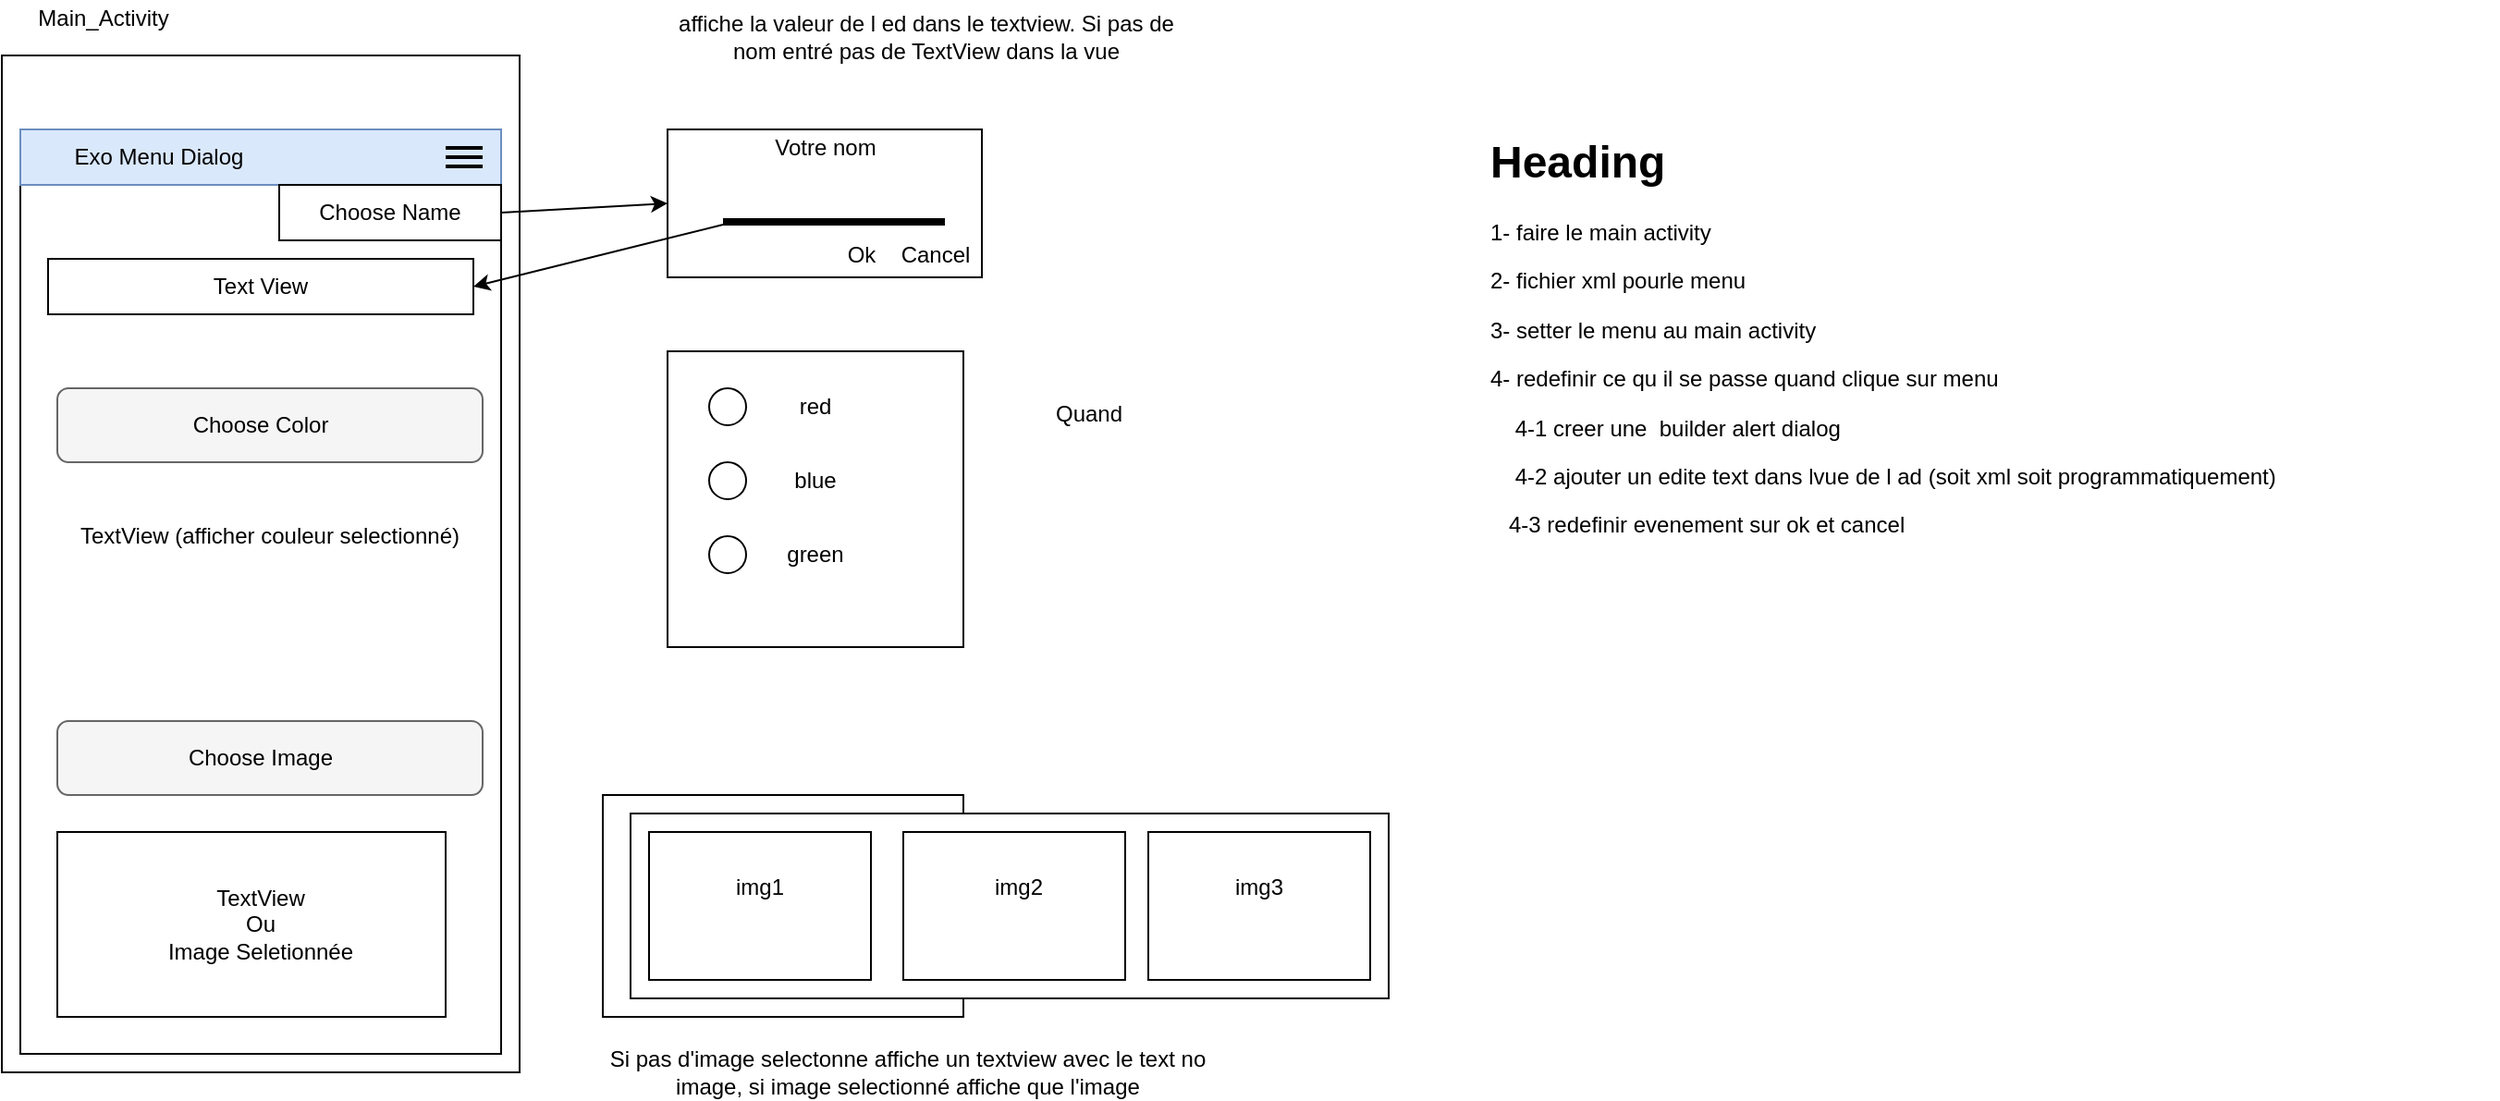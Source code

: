 <mxfile version="14.6.13" type="device"><diagram id="qKYciH_0tpMx4yyxgg5E" name="Page-1"><mxGraphModel dx="919" dy="561" grid="1" gridSize="10" guides="1" tooltips="1" connect="1" arrows="1" fold="1" page="0" pageScale="1" pageWidth="1169" pageHeight="1654" math="0" shadow="0"><root><mxCell id="0"/><mxCell id="1" parent="0"/><mxCell id="uBeoM1r_BeSPzZLG_bO7-1" value="" style="rounded=0;whiteSpace=wrap;html=1;" parent="1" vertex="1"><mxGeometry x="120" y="80" width="280" height="550" as="geometry"/></mxCell><mxCell id="uBeoM1r_BeSPzZLG_bO7-5" value="" style="rounded=0;whiteSpace=wrap;html=1;" parent="1" vertex="1"><mxGeometry x="130" y="120" width="260" height="500" as="geometry"/></mxCell><mxCell id="uBeoM1r_BeSPzZLG_bO7-12" value="Main_Activity" style="text;html=1;strokeColor=none;fillColor=none;align=center;verticalAlign=middle;whiteSpace=wrap;rounded=0;" parent="1" vertex="1"><mxGeometry x="130" y="50" width="90" height="20" as="geometry"/></mxCell><mxCell id="uZxn5VcryZvSBn0iyspM-3" value="" style="rounded=0;whiteSpace=wrap;html=1;fillColor=#dae8fc;strokeColor=#6c8ebf;" parent="1" vertex="1"><mxGeometry x="130" y="120" width="260" height="30" as="geometry"/></mxCell><mxCell id="uBeoM1r_BeSPzZLG_bO7-2" value="Exo Menu Dialog" style="text;html=1;strokeColor=none;fillColor=none;align=center;verticalAlign=middle;whiteSpace=wrap;rounded=0;" parent="1" vertex="1"><mxGeometry x="140" y="125" width="130" height="20" as="geometry"/></mxCell><mxCell id="qecFi1Dw6zHuJqF1rLgt-3" value="" style="line;strokeWidth=2;html=1;" parent="1" vertex="1"><mxGeometry x="360" y="125" width="20" height="10" as="geometry"/></mxCell><mxCell id="qecFi1Dw6zHuJqF1rLgt-4" value="" style="line;strokeWidth=2;html=1;" parent="1" vertex="1"><mxGeometry x="360" y="130" width="20" height="10" as="geometry"/></mxCell><mxCell id="qecFi1Dw6zHuJqF1rLgt-5" value="" style="line;strokeWidth=2;html=1;" parent="1" vertex="1"><mxGeometry x="360" y="135" width="20" height="10" as="geometry"/></mxCell><mxCell id="qecFi1Dw6zHuJqF1rLgt-6" value="" style="rounded=0;whiteSpace=wrap;html=1;" parent="1" vertex="1"><mxGeometry x="270" y="150" width="120" height="30" as="geometry"/></mxCell><mxCell id="qecFi1Dw6zHuJqF1rLgt-7" value="Choose Name" style="text;html=1;strokeColor=none;fillColor=none;align=center;verticalAlign=middle;whiteSpace=wrap;rounded=0;" parent="1" vertex="1"><mxGeometry x="290" y="155" width="80" height="20" as="geometry"/></mxCell><mxCell id="qecFi1Dw6zHuJqF1rLgt-9" value="" style="rounded=0;whiteSpace=wrap;html=1;" parent="1" vertex="1"><mxGeometry x="145" y="190" width="230" height="30" as="geometry"/></mxCell><mxCell id="qecFi1Dw6zHuJqF1rLgt-10" value="Text View" style="text;html=1;strokeColor=none;fillColor=none;align=center;verticalAlign=middle;whiteSpace=wrap;rounded=0;" parent="1" vertex="1"><mxGeometry x="215" y="197.5" width="90" height="15" as="geometry"/></mxCell><mxCell id="qecFi1Dw6zHuJqF1rLgt-11" value="" style="rounded=0;whiteSpace=wrap;html=1;" parent="1" vertex="1"><mxGeometry x="480" y="120" width="170" height="80" as="geometry"/></mxCell><mxCell id="qecFi1Dw6zHuJqF1rLgt-12" value="Votre nom" style="text;html=1;strokeColor=none;fillColor=none;align=center;verticalAlign=middle;whiteSpace=wrap;rounded=0;" parent="1" vertex="1"><mxGeometry x="522.5" y="120" width="85" height="20" as="geometry"/></mxCell><mxCell id="qecFi1Dw6zHuJqF1rLgt-14" value="Ok" style="text;html=1;strokeColor=none;fillColor=none;align=center;verticalAlign=middle;whiteSpace=wrap;rounded=0;" parent="1" vertex="1"><mxGeometry x="565" y="177.5" width="40" height="20" as="geometry"/></mxCell><mxCell id="qecFi1Dw6zHuJqF1rLgt-15" value="Cancel" style="text;html=1;strokeColor=none;fillColor=none;align=center;verticalAlign=middle;whiteSpace=wrap;rounded=0;" parent="1" vertex="1"><mxGeometry x="605" y="177.5" width="40" height="20" as="geometry"/></mxCell><mxCell id="qecFi1Dw6zHuJqF1rLgt-17" value="" style="line;strokeWidth=4;html=1;perimeter=backbonePerimeter;points=[];outlineConnect=0;" parent="1" vertex="1"><mxGeometry x="510" y="165" width="120" height="10" as="geometry"/></mxCell><mxCell id="qecFi1Dw6zHuJqF1rLgt-18" value="" style="endArrow=classic;html=1;exitX=1;exitY=0.5;exitDx=0;exitDy=0;entryX=0;entryY=0.5;entryDx=0;entryDy=0;" parent="1" source="qecFi1Dw6zHuJqF1rLgt-6" target="qecFi1Dw6zHuJqF1rLgt-11" edge="1"><mxGeometry width="50" height="50" relative="1" as="geometry"><mxPoint x="470" y="270" as="sourcePoint"/><mxPoint x="520" y="220" as="targetPoint"/></mxGeometry></mxCell><mxCell id="qecFi1Dw6zHuJqF1rLgt-19" value="" style="endArrow=classic;html=1;entryX=1;entryY=0.5;entryDx=0;entryDy=0;" parent="1" source="qecFi1Dw6zHuJqF1rLgt-17" target="qecFi1Dw6zHuJqF1rLgt-9" edge="1"><mxGeometry width="50" height="50" relative="1" as="geometry"><mxPoint x="470" y="270" as="sourcePoint"/><mxPoint x="520" y="220" as="targetPoint"/></mxGeometry></mxCell><mxCell id="qecFi1Dw6zHuJqF1rLgt-20" value="" style="rounded=1;whiteSpace=wrap;html=1;fillColor=#f5f5f5;strokeColor=#666666;fontColor=#333333;" parent="1" vertex="1"><mxGeometry x="150" y="260" width="230" height="40" as="geometry"/></mxCell><mxCell id="qecFi1Dw6zHuJqF1rLgt-21" value="Choose Color" style="text;html=1;strokeColor=none;fillColor=none;align=center;verticalAlign=middle;whiteSpace=wrap;rounded=0;" parent="1" vertex="1"><mxGeometry x="210" y="270" width="100" height="20" as="geometry"/></mxCell><mxCell id="qecFi1Dw6zHuJqF1rLgt-22" value="" style="rounded=0;whiteSpace=wrap;html=1;" parent="1" vertex="1"><mxGeometry x="480" y="240" width="160" height="160" as="geometry"/></mxCell><mxCell id="qecFi1Dw6zHuJqF1rLgt-23" value="" style="ellipse;whiteSpace=wrap;html=1;aspect=fixed;" parent="1" vertex="1"><mxGeometry x="502.5" y="260" width="20" height="20" as="geometry"/></mxCell><mxCell id="qecFi1Dw6zHuJqF1rLgt-24" value="red" style="text;html=1;strokeColor=none;fillColor=none;align=center;verticalAlign=middle;whiteSpace=wrap;rounded=0;" parent="1" vertex="1"><mxGeometry x="540" y="260" width="40" height="20" as="geometry"/></mxCell><mxCell id="qecFi1Dw6zHuJqF1rLgt-26" value="" style="ellipse;whiteSpace=wrap;html=1;aspect=fixed;" parent="1" vertex="1"><mxGeometry x="502.5" y="300" width="20" height="20" as="geometry"/></mxCell><mxCell id="qecFi1Dw6zHuJqF1rLgt-27" value="blue" style="text;html=1;strokeColor=none;fillColor=none;align=center;verticalAlign=middle;whiteSpace=wrap;rounded=0;" parent="1" vertex="1"><mxGeometry x="540" y="300" width="40" height="20" as="geometry"/></mxCell><mxCell id="qecFi1Dw6zHuJqF1rLgt-29" value="green" style="text;html=1;strokeColor=none;fillColor=none;align=center;verticalAlign=middle;whiteSpace=wrap;rounded=0;" parent="1" vertex="1"><mxGeometry x="540" y="340" width="40" height="20" as="geometry"/></mxCell><mxCell id="qecFi1Dw6zHuJqF1rLgt-30" value="" style="ellipse;whiteSpace=wrap;html=1;aspect=fixed;" parent="1" vertex="1"><mxGeometry x="502.5" y="340" width="20" height="20" as="geometry"/></mxCell><mxCell id="qecFi1Dw6zHuJqF1rLgt-31" value="" style="rounded=1;whiteSpace=wrap;html=1;fillColor=#f5f5f5;strokeColor=#666666;fontColor=#333333;" parent="1" vertex="1"><mxGeometry x="150" y="440" width="230" height="40" as="geometry"/></mxCell><mxCell id="qecFi1Dw6zHuJqF1rLgt-32" value="Choose Image" style="text;html=1;strokeColor=none;fillColor=none;align=center;verticalAlign=middle;whiteSpace=wrap;rounded=0;" parent="1" vertex="1"><mxGeometry x="210" y="450" width="100" height="20" as="geometry"/></mxCell><mxCell id="qecFi1Dw6zHuJqF1rLgt-33" value="" style="rounded=0;whiteSpace=wrap;html=1;" parent="1" vertex="1"><mxGeometry x="445" y="480" width="195" height="120" as="geometry"/></mxCell><mxCell id="qecFi1Dw6zHuJqF1rLgt-34" value="" style="rounded=0;whiteSpace=wrap;html=1;" parent="1" vertex="1"><mxGeometry x="460" y="490" width="410" height="100" as="geometry"/></mxCell><mxCell id="qecFi1Dw6zHuJqF1rLgt-35" value="" style="rounded=0;whiteSpace=wrap;html=1;" parent="1" vertex="1"><mxGeometry x="470" y="500" width="120" height="80" as="geometry"/></mxCell><mxCell id="qecFi1Dw6zHuJqF1rLgt-36" value="" style="rounded=0;whiteSpace=wrap;html=1;" parent="1" vertex="1"><mxGeometry x="607.5" y="500" width="120" height="80" as="geometry"/></mxCell><mxCell id="qecFi1Dw6zHuJqF1rLgt-37" value="" style="rounded=0;whiteSpace=wrap;html=1;" parent="1" vertex="1"><mxGeometry x="740" y="500" width="120" height="80" as="geometry"/></mxCell><mxCell id="qecFi1Dw6zHuJqF1rLgt-38" value="img1" style="text;html=1;strokeColor=none;fillColor=none;align=center;verticalAlign=middle;whiteSpace=wrap;rounded=0;" parent="1" vertex="1"><mxGeometry x="510" y="520" width="40" height="20" as="geometry"/></mxCell><mxCell id="qecFi1Dw6zHuJqF1rLgt-39" value="img2" style="text;html=1;strokeColor=none;fillColor=none;align=center;verticalAlign=middle;whiteSpace=wrap;rounded=0;" parent="1" vertex="1"><mxGeometry x="650" y="520" width="40" height="20" as="geometry"/></mxCell><mxCell id="qecFi1Dw6zHuJqF1rLgt-40" value="img3" style="text;html=1;strokeColor=none;fillColor=none;align=center;verticalAlign=middle;whiteSpace=wrap;rounded=0;" parent="1" vertex="1"><mxGeometry x="780" y="520" width="40" height="20" as="geometry"/></mxCell><mxCell id="qecFi1Dw6zHuJqF1rLgt-41" value="" style="rounded=0;whiteSpace=wrap;html=1;" parent="1" vertex="1"><mxGeometry x="150" y="500" width="210" height="100" as="geometry"/></mxCell><mxCell id="qecFi1Dw6zHuJqF1rLgt-42" value="TextView&lt;br&gt;Ou&lt;br&gt;Image Seletionnée" style="text;html=1;strokeColor=none;fillColor=none;align=center;verticalAlign=middle;whiteSpace=wrap;rounded=0;" parent="1" vertex="1"><mxGeometry x="205" y="520" width="110" height="60" as="geometry"/></mxCell><mxCell id="qecFi1Dw6zHuJqF1rLgt-43" value="affiche la valeur de l ed dans le textview. Si pas de nom entré pas de TextView dans la vue" style="text;html=1;strokeColor=none;fillColor=none;align=center;verticalAlign=middle;whiteSpace=wrap;rounded=0;" parent="1" vertex="1"><mxGeometry x="480" y="60" width="280" height="20" as="geometry"/></mxCell><mxCell id="qecFi1Dw6zHuJqF1rLgt-44" value="Si pas d'image selectonne affiche un textview avec le text no image, si image selectionné affiche que l'image" style="text;html=1;strokeColor=none;fillColor=none;align=center;verticalAlign=middle;whiteSpace=wrap;rounded=0;" parent="1" vertex="1"><mxGeometry x="440" y="620" width="340" height="20" as="geometry"/></mxCell><mxCell id="WmwFoX5BGHiqO23pW8g5-2" value="TextView (afficher couleur selectionné)" style="text;html=1;strokeColor=none;fillColor=none;align=center;verticalAlign=middle;whiteSpace=wrap;rounded=0;" parent="1" vertex="1"><mxGeometry x="160" y="330" width="210" height="20" as="geometry"/></mxCell><mxCell id="6loBHsr2GKOUS_120-a7-1" value="Quand" style="text;html=1;strokeColor=none;fillColor=none;align=left;verticalAlign=top;whiteSpace=wrap;rounded=0;" parent="1" vertex="1"><mxGeometry x="687.5" y="260" width="262.5" height="90" as="geometry"/></mxCell><mxCell id="pRQRJFgJu9cBAxPR4QIY-2" value="&lt;h1&gt;Heading&lt;/h1&gt;&lt;p&gt;1- faire le main activity&lt;/p&gt;&lt;p&gt;2- fichier xml pourle menu&lt;/p&gt;&lt;p&gt;3- setter le menu au main activity&lt;/p&gt;&lt;p&gt;4- redefinir ce qu il se passe quand clique sur menu&lt;/p&gt;&lt;p&gt;&amp;nbsp; &amp;nbsp; 4-1 creer une&amp;nbsp; builder alert dialog&amp;nbsp;&lt;/p&gt;&lt;p&gt;&amp;nbsp; &amp;nbsp; 4-2 ajouter un edite text dans lvue de l ad (soit xml soit programmatiquement)&lt;/p&gt;&lt;p&gt;&lt;/p&gt;&amp;nbsp; &amp;nbsp;4-3 redefinir evenement sur ok et cancel&lt;br&gt;&lt;br&gt;&lt;p&gt;&amp;nbsp;&lt;br&gt;&lt;/p&gt;&lt;p&gt;&lt;br&gt;&lt;/p&gt;" style="text;html=1;strokeColor=none;fillColor=none;spacing=5;spacingTop=-20;whiteSpace=wrap;overflow=hidden;rounded=0;" vertex="1" parent="1"><mxGeometry x="920" y="118" width="550" height="480" as="geometry"/></mxCell></root></mxGraphModel></diagram></mxfile>